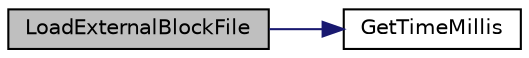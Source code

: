 digraph "LoadExternalBlockFile"
{
  edge [fontname="Helvetica",fontsize="10",labelfontname="Helvetica",labelfontsize="10"];
  node [fontname="Helvetica",fontsize="10",shape=record];
  rankdir="LR";
  Node311 [label="LoadExternalBlockFile",height=0.2,width=0.4,color="black", fillcolor="grey75", style="filled", fontcolor="black"];
  Node311 -> Node312 [color="midnightblue",fontsize="10",style="solid",fontname="Helvetica"];
  Node312 [label="GetTimeMillis",height=0.2,width=0.4,color="black", fillcolor="white", style="filled",URL="$d8/d3c/util_8h.html#a139d0fe6387b9e230a9b8bb12d9b43b9"];
}
